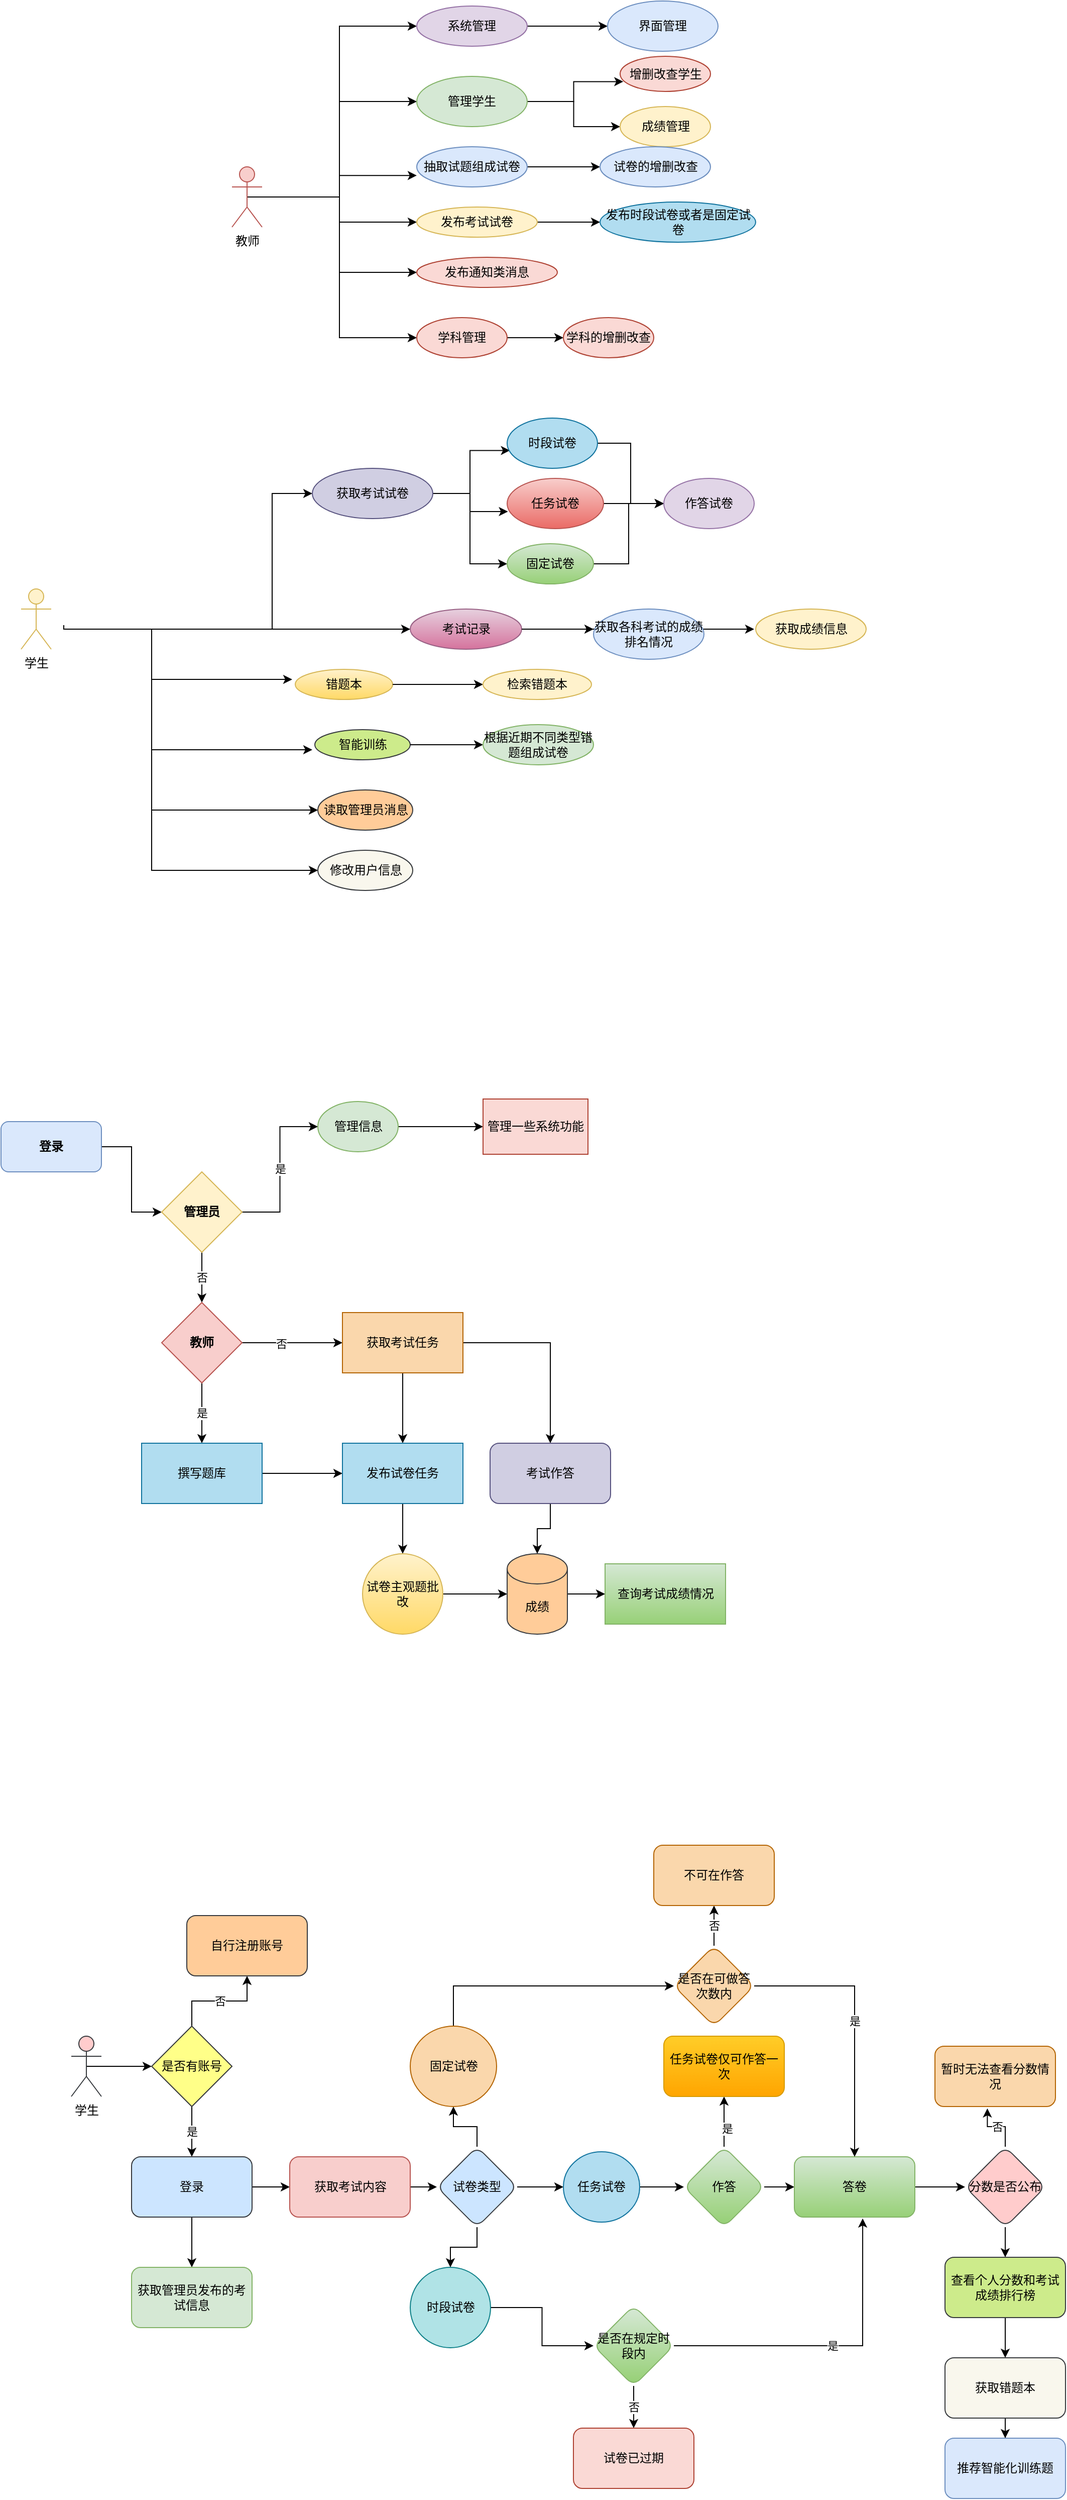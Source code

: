 <mxfile version="21.0.2" type="github">
  <diagram name="第 1 页" id="-xCAmt3GZVza_Lq7m_Li">
    <mxGraphModel dx="1767" dy="676" grid="1" gridSize="10" guides="1" tooltips="1" connect="1" arrows="1" fold="1" page="1" pageScale="1" pageWidth="827" pageHeight="1169" math="0" shadow="0">
      <root>
        <mxCell id="0" />
        <mxCell id="1" parent="0" />
        <mxCell id="wJusNzU9xoTJ1JT3j_27-7" style="edgeStyle=orthogonalEdgeStyle;rounded=0;orthogonalLoop=1;jettySize=auto;html=1;exitX=0.5;exitY=0.5;exitDx=0;exitDy=0;exitPerimeter=0;entryX=0;entryY=0.5;entryDx=0;entryDy=0;" parent="1" source="wJusNzU9xoTJ1JT3j_27-1" target="wJusNzU9xoTJ1JT3j_27-6" edge="1">
          <mxGeometry relative="1" as="geometry" />
        </mxCell>
        <mxCell id="wJusNzU9xoTJ1JT3j_27-9" style="edgeStyle=orthogonalEdgeStyle;rounded=0;orthogonalLoop=1;jettySize=auto;html=1;exitX=0.5;exitY=0.5;exitDx=0;exitDy=0;exitPerimeter=0;entryX=0;entryY=0.715;entryDx=0;entryDy=0;entryPerimeter=0;" parent="1" source="wJusNzU9xoTJ1JT3j_27-1" target="wJusNzU9xoTJ1JT3j_27-8" edge="1">
          <mxGeometry relative="1" as="geometry" />
        </mxCell>
        <mxCell id="wJusNzU9xoTJ1JT3j_27-11" style="edgeStyle=orthogonalEdgeStyle;rounded=0;orthogonalLoop=1;jettySize=auto;html=1;exitX=0.5;exitY=0.5;exitDx=0;exitDy=0;exitPerimeter=0;" parent="1" source="wJusNzU9xoTJ1JT3j_27-1" target="wJusNzU9xoTJ1JT3j_27-10" edge="1">
          <mxGeometry relative="1" as="geometry" />
        </mxCell>
        <mxCell id="wJusNzU9xoTJ1JT3j_27-13" style="edgeStyle=orthogonalEdgeStyle;rounded=0;orthogonalLoop=1;jettySize=auto;html=1;exitX=0.5;exitY=0.5;exitDx=0;exitDy=0;exitPerimeter=0;entryX=0;entryY=0.5;entryDx=0;entryDy=0;" parent="1" source="wJusNzU9xoTJ1JT3j_27-1" target="wJusNzU9xoTJ1JT3j_27-12" edge="1">
          <mxGeometry relative="1" as="geometry" />
        </mxCell>
        <mxCell id="wJusNzU9xoTJ1JT3j_27-24" style="edgeStyle=orthogonalEdgeStyle;rounded=0;orthogonalLoop=1;jettySize=auto;html=1;exitX=0.5;exitY=0.5;exitDx=0;exitDy=0;exitPerimeter=0;entryX=0;entryY=0.5;entryDx=0;entryDy=0;" parent="1" source="wJusNzU9xoTJ1JT3j_27-1" target="wJusNzU9xoTJ1JT3j_27-23" edge="1">
          <mxGeometry relative="1" as="geometry" />
        </mxCell>
        <mxCell id="wJusNzU9xoTJ1JT3j_27-29" style="edgeStyle=orthogonalEdgeStyle;rounded=0;orthogonalLoop=1;jettySize=auto;html=1;exitX=0.5;exitY=0.5;exitDx=0;exitDy=0;exitPerimeter=0;entryX=0;entryY=0.5;entryDx=0;entryDy=0;" parent="1" source="wJusNzU9xoTJ1JT3j_27-1" target="wJusNzU9xoTJ1JT3j_27-28" edge="1">
          <mxGeometry relative="1" as="geometry" />
        </mxCell>
        <mxCell id="wJusNzU9xoTJ1JT3j_27-1" value="教师" style="shape=umlActor;verticalLabelPosition=bottom;verticalAlign=top;html=1;outlineConnect=0;fillColor=#f8cecc;strokeColor=#b85450;" parent="1" vertex="1">
          <mxGeometry x="230" y="210" width="30" height="60" as="geometry" />
        </mxCell>
        <mxCell id="wJusNzU9xoTJ1JT3j_27-33" style="edgeStyle=orthogonalEdgeStyle;rounded=0;orthogonalLoop=1;jettySize=auto;html=1;exitX=0.75;exitY=0.1;exitDx=0;exitDy=0;exitPerimeter=0;" parent="1" target="wJusNzU9xoTJ1JT3j_27-32" edge="1">
          <mxGeometry relative="1" as="geometry">
            <mxPoint x="62.5" y="666" as="sourcePoint" />
            <Array as="points">
              <mxPoint x="63" y="670" />
              <mxPoint x="270" y="670" />
              <mxPoint x="270" y="535" />
            </Array>
          </mxGeometry>
        </mxCell>
        <mxCell id="wJusNzU9xoTJ1JT3j_27-47" style="edgeStyle=orthogonalEdgeStyle;rounded=0;orthogonalLoop=1;jettySize=auto;html=1;exitX=0.75;exitY=0.1;exitDx=0;exitDy=0;exitPerimeter=0;entryX=0;entryY=0.5;entryDx=0;entryDy=0;" parent="1" target="wJusNzU9xoTJ1JT3j_27-46" edge="1">
          <mxGeometry relative="1" as="geometry">
            <Array as="points">
              <mxPoint x="63" y="670" />
              <mxPoint x="150" y="670" />
              <mxPoint x="150" y="850" />
            </Array>
            <mxPoint x="62.5" y="666" as="sourcePoint" />
          </mxGeometry>
        </mxCell>
        <mxCell id="wJusNzU9xoTJ1JT3j_27-17" style="edgeStyle=orthogonalEdgeStyle;rounded=0;orthogonalLoop=1;jettySize=auto;html=1;exitX=1;exitY=0.5;exitDx=0;exitDy=0;" parent="1" source="wJusNzU9xoTJ1JT3j_27-6" target="wJusNzU9xoTJ1JT3j_27-16" edge="1">
          <mxGeometry relative="1" as="geometry" />
        </mxCell>
        <mxCell id="wJusNzU9xoTJ1JT3j_27-19" style="edgeStyle=orthogonalEdgeStyle;rounded=0;orthogonalLoop=1;jettySize=auto;html=1;exitX=1;exitY=0.5;exitDx=0;exitDy=0;entryX=0.035;entryY=0.72;entryDx=0;entryDy=0;entryPerimeter=0;" parent="1" source="wJusNzU9xoTJ1JT3j_27-6" target="wJusNzU9xoTJ1JT3j_27-18" edge="1">
          <mxGeometry relative="1" as="geometry" />
        </mxCell>
        <mxCell id="wJusNzU9xoTJ1JT3j_27-6" value="管理学生" style="ellipse;whiteSpace=wrap;html=1;fillColor=#d5e8d4;strokeColor=#82b366;" parent="1" vertex="1">
          <mxGeometry x="414" y="120" width="110" height="50" as="geometry" />
        </mxCell>
        <mxCell id="wJusNzU9xoTJ1JT3j_27-27" style="edgeStyle=orthogonalEdgeStyle;rounded=0;orthogonalLoop=1;jettySize=auto;html=1;exitX=1;exitY=0.5;exitDx=0;exitDy=0;entryX=0;entryY=0.5;entryDx=0;entryDy=0;" parent="1" source="wJusNzU9xoTJ1JT3j_27-8" target="wJusNzU9xoTJ1JT3j_27-26" edge="1">
          <mxGeometry relative="1" as="geometry" />
        </mxCell>
        <mxCell id="wJusNzU9xoTJ1JT3j_27-8" value="抽取试题组成试卷" style="ellipse;whiteSpace=wrap;html=1;fillColor=#dae8fc;strokeColor=#6c8ebf;" parent="1" vertex="1">
          <mxGeometry x="414" y="190" width="110" height="40" as="geometry" />
        </mxCell>
        <mxCell id="wJusNzU9xoTJ1JT3j_27-22" style="edgeStyle=orthogonalEdgeStyle;rounded=0;orthogonalLoop=1;jettySize=auto;html=1;exitX=1;exitY=0.5;exitDx=0;exitDy=0;" parent="1" source="wJusNzU9xoTJ1JT3j_27-10" target="wJusNzU9xoTJ1JT3j_27-21" edge="1">
          <mxGeometry relative="1" as="geometry" />
        </mxCell>
        <mxCell id="wJusNzU9xoTJ1JT3j_27-10" value="发布考试试卷" style="ellipse;whiteSpace=wrap;html=1;fillColor=#fff2cc;strokeColor=#d6b656;" parent="1" vertex="1">
          <mxGeometry x="414" y="250" width="120" height="30" as="geometry" />
        </mxCell>
        <mxCell id="wJusNzU9xoTJ1JT3j_27-15" style="edgeStyle=orthogonalEdgeStyle;rounded=0;orthogonalLoop=1;jettySize=auto;html=1;exitX=1;exitY=0.5;exitDx=0;exitDy=0;entryX=0;entryY=0.5;entryDx=0;entryDy=0;" parent="1" source="wJusNzU9xoTJ1JT3j_27-12" target="wJusNzU9xoTJ1JT3j_27-14" edge="1">
          <mxGeometry relative="1" as="geometry" />
        </mxCell>
        <mxCell id="wJusNzU9xoTJ1JT3j_27-12" value="系统管理" style="ellipse;whiteSpace=wrap;html=1;fillColor=#e1d5e7;strokeColor=#9673a6;" parent="1" vertex="1">
          <mxGeometry x="414" y="50" width="110" height="40" as="geometry" />
        </mxCell>
        <mxCell id="wJusNzU9xoTJ1JT3j_27-14" value="界面管理" style="ellipse;whiteSpace=wrap;html=1;fillColor=#dae8fc;strokeColor=#6c8ebf;" parent="1" vertex="1">
          <mxGeometry x="604" y="45" width="110" height="50" as="geometry" />
        </mxCell>
        <mxCell id="wJusNzU9xoTJ1JT3j_27-16" value="成绩管理" style="ellipse;whiteSpace=wrap;html=1;fillColor=#fff2cc;strokeColor=#d6b656;" parent="1" vertex="1">
          <mxGeometry x="616.5" y="150" width="90" height="40" as="geometry" />
        </mxCell>
        <mxCell id="wJusNzU9xoTJ1JT3j_27-18" value="增删改查学生" style="ellipse;whiteSpace=wrap;html=1;fillColor=#fad9d5;strokeColor=#ae4132;" parent="1" vertex="1">
          <mxGeometry x="616.5" y="100" width="90" height="35" as="geometry" />
        </mxCell>
        <mxCell id="wJusNzU9xoTJ1JT3j_27-21" value="发布时段试卷或者是固定试卷" style="ellipse;whiteSpace=wrap;html=1;fillColor=#b1ddf0;strokeColor=#10739e;" parent="1" vertex="1">
          <mxGeometry x="596.5" y="245" width="155" height="40" as="geometry" />
        </mxCell>
        <mxCell id="wJusNzU9xoTJ1JT3j_27-23" value="发布通知类消息" style="ellipse;whiteSpace=wrap;html=1;fillColor=#fad9d5;strokeColor=#ae4132;" parent="1" vertex="1">
          <mxGeometry x="414" y="300" width="140" height="30" as="geometry" />
        </mxCell>
        <mxCell id="wJusNzU9xoTJ1JT3j_27-26" value="试卷的增删改查" style="ellipse;whiteSpace=wrap;html=1;fillColor=#dae8fc;strokeColor=#6c8ebf;" parent="1" vertex="1">
          <mxGeometry x="596.5" y="190" width="110" height="40" as="geometry" />
        </mxCell>
        <mxCell id="wJusNzU9xoTJ1JT3j_27-31" style="edgeStyle=orthogonalEdgeStyle;rounded=0;orthogonalLoop=1;jettySize=auto;html=1;exitX=1;exitY=0.5;exitDx=0;exitDy=0;entryX=0;entryY=0.5;entryDx=0;entryDy=0;" parent="1" source="wJusNzU9xoTJ1JT3j_27-28" target="wJusNzU9xoTJ1JT3j_27-30" edge="1">
          <mxGeometry relative="1" as="geometry" />
        </mxCell>
        <mxCell id="wJusNzU9xoTJ1JT3j_27-28" value="学科管理" style="ellipse;whiteSpace=wrap;html=1;fillColor=#fad9d5;strokeColor=#ae4132;" parent="1" vertex="1">
          <mxGeometry x="414" y="360" width="90" height="40" as="geometry" />
        </mxCell>
        <mxCell id="wJusNzU9xoTJ1JT3j_27-30" value="学科的增删改查" style="ellipse;whiteSpace=wrap;html=1;fillColor=#fad9d5;strokeColor=#ae4132;" parent="1" vertex="1">
          <mxGeometry x="560" y="360" width="90" height="40" as="geometry" />
        </mxCell>
        <mxCell id="R-f7AeW5xme-kYgzX9g4-16" style="edgeStyle=orthogonalEdgeStyle;rounded=0;orthogonalLoop=1;jettySize=auto;html=1;exitX=1;exitY=0.5;exitDx=0;exitDy=0;entryX=0.031;entryY=0.644;entryDx=0;entryDy=0;entryPerimeter=0;" edge="1" parent="1" source="wJusNzU9xoTJ1JT3j_27-32" target="wJusNzU9xoTJ1JT3j_27-35">
          <mxGeometry relative="1" as="geometry" />
        </mxCell>
        <mxCell id="R-f7AeW5xme-kYgzX9g4-17" style="edgeStyle=orthogonalEdgeStyle;rounded=0;orthogonalLoop=1;jettySize=auto;html=1;exitX=1;exitY=0.5;exitDx=0;exitDy=0;entryX=0.008;entryY=0.66;entryDx=0;entryDy=0;entryPerimeter=0;" edge="1" parent="1" source="wJusNzU9xoTJ1JT3j_27-32" target="wJusNzU9xoTJ1JT3j_27-38">
          <mxGeometry relative="1" as="geometry" />
        </mxCell>
        <mxCell id="R-f7AeW5xme-kYgzX9g4-18" style="edgeStyle=orthogonalEdgeStyle;rounded=0;orthogonalLoop=1;jettySize=auto;html=1;exitX=1;exitY=0.5;exitDx=0;exitDy=0;entryX=0;entryY=0.5;entryDx=0;entryDy=0;" edge="1" parent="1" source="wJusNzU9xoTJ1JT3j_27-32" target="wJusNzU9xoTJ1JT3j_27-37">
          <mxGeometry relative="1" as="geometry" />
        </mxCell>
        <mxCell id="wJusNzU9xoTJ1JT3j_27-32" value="获取考试试卷" style="ellipse;whiteSpace=wrap;html=1;fillColor=#d0cee2;strokeColor=#56517e;" parent="1" vertex="1">
          <mxGeometry x="310" y="510" width="120" height="50" as="geometry" />
        </mxCell>
        <mxCell id="R-f7AeW5xme-kYgzX9g4-20" style="edgeStyle=orthogonalEdgeStyle;rounded=0;orthogonalLoop=1;jettySize=auto;html=1;exitX=1;exitY=0.5;exitDx=0;exitDy=0;entryX=0;entryY=0.5;entryDx=0;entryDy=0;" edge="1" parent="1" source="wJusNzU9xoTJ1JT3j_27-35" target="R-f7AeW5xme-kYgzX9g4-19">
          <mxGeometry relative="1" as="geometry" />
        </mxCell>
        <mxCell id="wJusNzU9xoTJ1JT3j_27-35" value="时段试卷" style="ellipse;whiteSpace=wrap;html=1;fillColor=#b1ddf0;strokeColor=#10739e;" parent="1" vertex="1">
          <mxGeometry x="504" y="460" width="90" height="50" as="geometry" />
        </mxCell>
        <mxCell id="R-f7AeW5xme-kYgzX9g4-22" style="edgeStyle=orthogonalEdgeStyle;rounded=0;orthogonalLoop=1;jettySize=auto;html=1;exitX=1;exitY=0.5;exitDx=0;exitDy=0;entryX=0;entryY=0.5;entryDx=0;entryDy=0;" edge="1" parent="1" source="wJusNzU9xoTJ1JT3j_27-37" target="R-f7AeW5xme-kYgzX9g4-19">
          <mxGeometry relative="1" as="geometry" />
        </mxCell>
        <mxCell id="wJusNzU9xoTJ1JT3j_27-37" value="固定试卷" style="ellipse;whiteSpace=wrap;html=1;fillColor=#d5e8d4;gradientColor=#97d077;strokeColor=#82b366;" parent="1" vertex="1">
          <mxGeometry x="504" y="585" width="86" height="40" as="geometry" />
        </mxCell>
        <mxCell id="R-f7AeW5xme-kYgzX9g4-21" style="edgeStyle=orthogonalEdgeStyle;rounded=0;orthogonalLoop=1;jettySize=auto;html=1;exitX=1;exitY=0.5;exitDx=0;exitDy=0;entryX=0;entryY=0.5;entryDx=0;entryDy=0;" edge="1" parent="1" source="wJusNzU9xoTJ1JT3j_27-38" target="R-f7AeW5xme-kYgzX9g4-19">
          <mxGeometry relative="1" as="geometry" />
        </mxCell>
        <mxCell id="wJusNzU9xoTJ1JT3j_27-38" value="任务试卷" style="ellipse;whiteSpace=wrap;html=1;fillColor=#f8cecc;gradientColor=#ea6b66;strokeColor=#b85450;" parent="1" vertex="1">
          <mxGeometry x="504" y="520" width="96" height="50" as="geometry" />
        </mxCell>
        <mxCell id="R-f7AeW5xme-kYgzX9g4-23" style="edgeStyle=orthogonalEdgeStyle;rounded=0;orthogonalLoop=1;jettySize=auto;html=1;exitX=1;exitY=0.5;exitDx=0;exitDy=0;" edge="1" parent="1" source="wJusNzU9xoTJ1JT3j_27-40">
          <mxGeometry relative="1" as="geometry">
            <mxPoint x="750" y="670" as="targetPoint" />
          </mxGeometry>
        </mxCell>
        <mxCell id="wJusNzU9xoTJ1JT3j_27-40" value="考试记录" style="ellipse;whiteSpace=wrap;html=1;fillColor=#e6d0de;gradientColor=#d5739d;strokeColor=#996185;" parent="1" vertex="1">
          <mxGeometry x="407.5" y="650" width="111" height="40" as="geometry" />
        </mxCell>
        <mxCell id="wJusNzU9xoTJ1JT3j_27-42" value="错题本" style="ellipse;whiteSpace=wrap;html=1;fillColor=#fff2cc;gradientColor=#ffd966;strokeColor=#d6b656;" parent="1" vertex="1">
          <mxGeometry x="293" y="710" width="97" height="30" as="geometry" />
        </mxCell>
        <mxCell id="wJusNzU9xoTJ1JT3j_27-44" value="智能训练" style="ellipse;whiteSpace=wrap;html=1;fillColor=#cdeb8b;strokeColor=#36393d;" parent="1" vertex="1">
          <mxGeometry x="312.5" y="770" width="95" height="30" as="geometry" />
        </mxCell>
        <mxCell id="wJusNzU9xoTJ1JT3j_27-46" value="读取管理员消息" style="ellipse;whiteSpace=wrap;html=1;fillColor=#ffcc99;strokeColor=#36393d;" parent="1" vertex="1">
          <mxGeometry x="315.5" y="830" width="94.5" height="40" as="geometry" />
        </mxCell>
        <mxCell id="wJusNzU9xoTJ1JT3j_27-48" value="修改用户信息" style="ellipse;whiteSpace=wrap;html=1;fillColor=#f9f7ed;strokeColor=#36393d;" parent="1" vertex="1">
          <mxGeometry x="315.5" y="890" width="94.5" height="40" as="geometry" />
        </mxCell>
        <mxCell id="R-f7AeW5xme-kYgzX9g4-1" value="学生" style="shape=umlActor;verticalLabelPosition=bottom;verticalAlign=top;html=1;outlineConnect=0;fillColor=#fff2cc;strokeColor=#d6b656;" vertex="1" parent="1">
          <mxGeometry x="20" y="630" width="30" height="60" as="geometry" />
        </mxCell>
        <mxCell id="R-f7AeW5xme-kYgzX9g4-5" value="" style="endArrow=classic;html=1;rounded=0;entryX=0;entryY=0.5;entryDx=0;entryDy=0;" edge="1" parent="1" target="wJusNzU9xoTJ1JT3j_27-40">
          <mxGeometry width="50" height="50" relative="1" as="geometry">
            <mxPoint x="370" y="670" as="sourcePoint" />
            <mxPoint x="410" y="680" as="targetPoint" />
            <Array as="points">
              <mxPoint x="270" y="670" />
            </Array>
          </mxGeometry>
        </mxCell>
        <mxCell id="R-f7AeW5xme-kYgzX9g4-6" value="" style="endArrow=classic;html=1;rounded=0;entryX=0;entryY=0.5;entryDx=0;entryDy=0;" edge="1" parent="1" target="wJusNzU9xoTJ1JT3j_27-48">
          <mxGeometry width="50" height="50" relative="1" as="geometry">
            <mxPoint x="150" y="850" as="sourcePoint" />
            <mxPoint x="280" y="910" as="targetPoint" />
            <Array as="points">
              <mxPoint x="150" y="910" />
            </Array>
          </mxGeometry>
        </mxCell>
        <mxCell id="R-f7AeW5xme-kYgzX9g4-7" value="" style="endArrow=classic;html=1;rounded=0;" edge="1" parent="1">
          <mxGeometry width="50" height="50" relative="1" as="geometry">
            <mxPoint x="150" y="720" as="sourcePoint" />
            <mxPoint x="290" y="720" as="targetPoint" />
          </mxGeometry>
        </mxCell>
        <mxCell id="R-f7AeW5xme-kYgzX9g4-9" value="" style="endArrow=classic;html=1;rounded=0;" edge="1" parent="1">
          <mxGeometry width="50" height="50" relative="1" as="geometry">
            <mxPoint x="150" y="790" as="sourcePoint" />
            <mxPoint x="310" y="790" as="targetPoint" />
          </mxGeometry>
        </mxCell>
        <mxCell id="R-f7AeW5xme-kYgzX9g4-10" value="" style="endArrow=classic;html=1;rounded=0;exitX=1;exitY=0.5;exitDx=0;exitDy=0;" edge="1" parent="1" source="wJusNzU9xoTJ1JT3j_27-40">
          <mxGeometry width="50" height="50" relative="1" as="geometry">
            <mxPoint x="580" y="700" as="sourcePoint" />
            <mxPoint x="590" y="670" as="targetPoint" />
          </mxGeometry>
        </mxCell>
        <mxCell id="R-f7AeW5xme-kYgzX9g4-11" value="获取各科考试的成绩排名情况" style="ellipse;whiteSpace=wrap;html=1;fillColor=#dae8fc;strokeColor=#6c8ebf;" vertex="1" parent="1">
          <mxGeometry x="590" y="650" width="110" height="50" as="geometry" />
        </mxCell>
        <mxCell id="R-f7AeW5xme-kYgzX9g4-12" value="" style="endArrow=classic;html=1;rounded=0;exitX=1;exitY=0.5;exitDx=0;exitDy=0;" edge="1" parent="1" source="wJusNzU9xoTJ1JT3j_27-42">
          <mxGeometry width="50" height="50" relative="1" as="geometry">
            <mxPoint x="650" y="810" as="sourcePoint" />
            <mxPoint x="480" y="725" as="targetPoint" />
          </mxGeometry>
        </mxCell>
        <mxCell id="R-f7AeW5xme-kYgzX9g4-13" value="检索错题本" style="ellipse;whiteSpace=wrap;html=1;fillColor=#fff2cc;strokeColor=#d6b656;" vertex="1" parent="1">
          <mxGeometry x="480" y="710" width="108" height="30" as="geometry" />
        </mxCell>
        <mxCell id="R-f7AeW5xme-kYgzX9g4-14" value="" style="endArrow=classic;html=1;rounded=0;exitX=1;exitY=0.5;exitDx=0;exitDy=0;" edge="1" parent="1" source="wJusNzU9xoTJ1JT3j_27-44">
          <mxGeometry width="50" height="50" relative="1" as="geometry">
            <mxPoint x="440" y="830" as="sourcePoint" />
            <mxPoint x="480" y="785" as="targetPoint" />
          </mxGeometry>
        </mxCell>
        <mxCell id="R-f7AeW5xme-kYgzX9g4-15" value="根据近期不同类型错题组成试卷" style="ellipse;whiteSpace=wrap;html=1;fillColor=#d5e8d4;strokeColor=#82b366;" vertex="1" parent="1">
          <mxGeometry x="480" y="765" width="110" height="40" as="geometry" />
        </mxCell>
        <mxCell id="R-f7AeW5xme-kYgzX9g4-19" value="作答试卷" style="ellipse;whiteSpace=wrap;html=1;fillColor=#e1d5e7;strokeColor=#9673a6;" vertex="1" parent="1">
          <mxGeometry x="660" y="520" width="90" height="50" as="geometry" />
        </mxCell>
        <mxCell id="R-f7AeW5xme-kYgzX9g4-24" value="获取成绩信息" style="ellipse;whiteSpace=wrap;html=1;fillColor=#fff2cc;strokeColor=#d6b656;" vertex="1" parent="1">
          <mxGeometry x="751.5" y="650" width="110" height="40" as="geometry" />
        </mxCell>
        <mxCell id="R-f7AeW5xme-kYgzX9g4-28" style="edgeStyle=orthogonalEdgeStyle;rounded=0;orthogonalLoop=1;jettySize=auto;html=1;exitX=1;exitY=0.5;exitDx=0;exitDy=0;" edge="1" parent="1" source="R-f7AeW5xme-kYgzX9g4-25" target="R-f7AeW5xme-kYgzX9g4-27">
          <mxGeometry relative="1" as="geometry" />
        </mxCell>
        <mxCell id="R-f7AeW5xme-kYgzX9g4-25" value="&lt;b&gt;登录&lt;/b&gt;" style="rounded=1;whiteSpace=wrap;html=1;fillColor=#dae8fc;strokeColor=#6c8ebf;" vertex="1" parent="1">
          <mxGeometry y="1160" width="100" height="50" as="geometry" />
        </mxCell>
        <mxCell id="R-f7AeW5xme-kYgzX9g4-37" value="" style="edgeStyle=orthogonalEdgeStyle;rounded=0;orthogonalLoop=1;jettySize=auto;html=1;" edge="1" parent="1" source="R-f7AeW5xme-kYgzX9g4-26" target="R-f7AeW5xme-kYgzX9g4-36">
          <mxGeometry relative="1" as="geometry" />
        </mxCell>
        <mxCell id="R-f7AeW5xme-kYgzX9g4-26" value="管理信息" style="ellipse;whiteSpace=wrap;html=1;fillColor=#d5e8d4;strokeColor=#82b366;" vertex="1" parent="1">
          <mxGeometry x="315.5" y="1140" width="80" height="50" as="geometry" />
        </mxCell>
        <mxCell id="R-f7AeW5xme-kYgzX9g4-32" value="否" style="edgeStyle=orthogonalEdgeStyle;rounded=0;orthogonalLoop=1;jettySize=auto;html=1;" edge="1" parent="1" source="R-f7AeW5xme-kYgzX9g4-27" target="R-f7AeW5xme-kYgzX9g4-31">
          <mxGeometry relative="1" as="geometry" />
        </mxCell>
        <mxCell id="R-f7AeW5xme-kYgzX9g4-35" value="是" style="edgeStyle=orthogonalEdgeStyle;rounded=0;orthogonalLoop=1;jettySize=auto;html=1;exitX=1;exitY=0.5;exitDx=0;exitDy=0;entryX=0;entryY=0.5;entryDx=0;entryDy=0;" edge="1" parent="1" source="R-f7AeW5xme-kYgzX9g4-27" target="R-f7AeW5xme-kYgzX9g4-26">
          <mxGeometry relative="1" as="geometry" />
        </mxCell>
        <mxCell id="R-f7AeW5xme-kYgzX9g4-27" value="&lt;b&gt;管理员&lt;/b&gt;" style="rhombus;whiteSpace=wrap;html=1;fillColor=#fff2cc;strokeColor=#d6b656;" vertex="1" parent="1">
          <mxGeometry x="160" y="1210" width="80" height="80" as="geometry" />
        </mxCell>
        <mxCell id="R-f7AeW5xme-kYgzX9g4-34" value="" style="edgeStyle=orthogonalEdgeStyle;rounded=0;orthogonalLoop=1;jettySize=auto;html=1;entryX=0;entryY=0.5;entryDx=0;entryDy=0;" edge="1" parent="1" source="R-f7AeW5xme-kYgzX9g4-31" target="R-f7AeW5xme-kYgzX9g4-41">
          <mxGeometry relative="1" as="geometry">
            <mxPoint x="320" y="1410" as="targetPoint" />
          </mxGeometry>
        </mxCell>
        <mxCell id="R-f7AeW5xme-kYgzX9g4-38" value="否" style="edgeLabel;html=1;align=center;verticalAlign=middle;resizable=0;points=[];" vertex="1" connectable="0" parent="R-f7AeW5xme-kYgzX9g4-34">
          <mxGeometry x="-0.235" y="-1" relative="1" as="geometry">
            <mxPoint as="offset" />
          </mxGeometry>
        </mxCell>
        <mxCell id="R-f7AeW5xme-kYgzX9g4-40" value="是" style="edgeStyle=orthogonalEdgeStyle;rounded=0;orthogonalLoop=1;jettySize=auto;html=1;" edge="1" parent="1" source="R-f7AeW5xme-kYgzX9g4-31" target="R-f7AeW5xme-kYgzX9g4-39">
          <mxGeometry relative="1" as="geometry" />
        </mxCell>
        <mxCell id="R-f7AeW5xme-kYgzX9g4-31" value="&lt;b&gt;教师&lt;/b&gt;" style="rhombus;whiteSpace=wrap;html=1;fillColor=#f8cecc;strokeColor=#b85450;" vertex="1" parent="1">
          <mxGeometry x="160" y="1340" width="80" height="80" as="geometry" />
        </mxCell>
        <mxCell id="R-f7AeW5xme-kYgzX9g4-36" value="管理一些系统功能" style="whiteSpace=wrap;html=1;fillColor=#fad9d5;strokeColor=#ae4132;" vertex="1" parent="1">
          <mxGeometry x="480" y="1137.5" width="104.5" height="55" as="geometry" />
        </mxCell>
        <mxCell id="R-f7AeW5xme-kYgzX9g4-45" value="" style="edgeStyle=orthogonalEdgeStyle;rounded=0;orthogonalLoop=1;jettySize=auto;html=1;" edge="1" parent="1" source="R-f7AeW5xme-kYgzX9g4-39" target="R-f7AeW5xme-kYgzX9g4-44">
          <mxGeometry relative="1" as="geometry" />
        </mxCell>
        <mxCell id="R-f7AeW5xme-kYgzX9g4-39" value="撰写题库" style="whiteSpace=wrap;html=1;fillColor=#b1ddf0;strokeColor=#10739e;" vertex="1" parent="1">
          <mxGeometry x="140" y="1480" width="120" height="60" as="geometry" />
        </mxCell>
        <mxCell id="R-f7AeW5xme-kYgzX9g4-46" style="edgeStyle=orthogonalEdgeStyle;rounded=0;orthogonalLoop=1;jettySize=auto;html=1;exitX=0.5;exitY=1;exitDx=0;exitDy=0;entryX=0.5;entryY=0;entryDx=0;entryDy=0;" edge="1" parent="1" source="R-f7AeW5xme-kYgzX9g4-41" target="R-f7AeW5xme-kYgzX9g4-44">
          <mxGeometry relative="1" as="geometry">
            <mxPoint x="350" y="1690" as="targetPoint" />
          </mxGeometry>
        </mxCell>
        <mxCell id="R-f7AeW5xme-kYgzX9g4-49" style="edgeStyle=orthogonalEdgeStyle;rounded=0;orthogonalLoop=1;jettySize=auto;html=1;exitX=1;exitY=0.5;exitDx=0;exitDy=0;entryX=0.5;entryY=0;entryDx=0;entryDy=0;" edge="1" parent="1" source="R-f7AeW5xme-kYgzX9g4-41" target="R-f7AeW5xme-kYgzX9g4-48">
          <mxGeometry relative="1" as="geometry" />
        </mxCell>
        <mxCell id="R-f7AeW5xme-kYgzX9g4-41" value="获取考试任务" style="rounded=0;whiteSpace=wrap;html=1;fillColor=#fad7ac;strokeColor=#b46504;" vertex="1" parent="1">
          <mxGeometry x="340" y="1350" width="120" height="60" as="geometry" />
        </mxCell>
        <mxCell id="R-f7AeW5xme-kYgzX9g4-42" value="查询考试成绩情况" style="whiteSpace=wrap;html=1;fillColor=#d5e8d4;strokeColor=#82b366;rounded=0;gradientColor=#97d077;" vertex="1" parent="1">
          <mxGeometry x="601.5" y="1600" width="120" height="60" as="geometry" />
        </mxCell>
        <mxCell id="R-f7AeW5xme-kYgzX9g4-52" value="" style="edgeStyle=orthogonalEdgeStyle;rounded=0;orthogonalLoop=1;jettySize=auto;html=1;" edge="1" parent="1" source="R-f7AeW5xme-kYgzX9g4-44" target="R-f7AeW5xme-kYgzX9g4-51">
          <mxGeometry relative="1" as="geometry" />
        </mxCell>
        <mxCell id="R-f7AeW5xme-kYgzX9g4-44" value="发布试卷任务" style="whiteSpace=wrap;html=1;fillColor=#b1ddf0;strokeColor=#10739e;" vertex="1" parent="1">
          <mxGeometry x="340" y="1480" width="120" height="60" as="geometry" />
        </mxCell>
        <mxCell id="R-f7AeW5xme-kYgzX9g4-57" style="edgeStyle=orthogonalEdgeStyle;rounded=0;orthogonalLoop=1;jettySize=auto;html=1;exitX=0.5;exitY=1;exitDx=0;exitDy=0;" edge="1" parent="1" source="R-f7AeW5xme-kYgzX9g4-48" target="R-f7AeW5xme-kYgzX9g4-53">
          <mxGeometry relative="1" as="geometry" />
        </mxCell>
        <mxCell id="R-f7AeW5xme-kYgzX9g4-48" value="考试作答" style="rounded=1;whiteSpace=wrap;html=1;fillColor=#d0cee2;strokeColor=#56517e;" vertex="1" parent="1">
          <mxGeometry x="487" y="1480" width="120" height="60" as="geometry" />
        </mxCell>
        <mxCell id="R-f7AeW5xme-kYgzX9g4-54" style="edgeStyle=orthogonalEdgeStyle;rounded=0;orthogonalLoop=1;jettySize=auto;html=1;exitX=1;exitY=0.5;exitDx=0;exitDy=0;" edge="1" parent="1" source="R-f7AeW5xme-kYgzX9g4-51" target="R-f7AeW5xme-kYgzX9g4-53">
          <mxGeometry relative="1" as="geometry" />
        </mxCell>
        <mxCell id="R-f7AeW5xme-kYgzX9g4-51" value="试卷主观题批改" style="ellipse;whiteSpace=wrap;html=1;fillColor=#fff2cc;strokeColor=#d6b656;gradientColor=#ffd966;" vertex="1" parent="1">
          <mxGeometry x="360" y="1590" width="80" height="80" as="geometry" />
        </mxCell>
        <mxCell id="R-f7AeW5xme-kYgzX9g4-55" style="edgeStyle=orthogonalEdgeStyle;rounded=0;orthogonalLoop=1;jettySize=auto;html=1;exitX=1;exitY=0.5;exitDx=0;exitDy=0;exitPerimeter=0;" edge="1" parent="1" source="R-f7AeW5xme-kYgzX9g4-53" target="R-f7AeW5xme-kYgzX9g4-42">
          <mxGeometry relative="1" as="geometry" />
        </mxCell>
        <mxCell id="R-f7AeW5xme-kYgzX9g4-53" value="成绩" style="shape=cylinder3;whiteSpace=wrap;html=1;boundedLbl=1;backgroundOutline=1;size=15;fillColor=#ffcc99;strokeColor=#36393d;" vertex="1" parent="1">
          <mxGeometry x="504" y="1590" width="60" height="80" as="geometry" />
        </mxCell>
        <mxCell id="R-f7AeW5xme-kYgzX9g4-60" style="edgeStyle=orthogonalEdgeStyle;rounded=0;orthogonalLoop=1;jettySize=auto;html=1;exitX=0.5;exitY=0.5;exitDx=0;exitDy=0;exitPerimeter=0;entryX=0;entryY=0.5;entryDx=0;entryDy=0;" edge="1" parent="1" source="R-f7AeW5xme-kYgzX9g4-58" target="R-f7AeW5xme-kYgzX9g4-59">
          <mxGeometry relative="1" as="geometry" />
        </mxCell>
        <mxCell id="R-f7AeW5xme-kYgzX9g4-58" value="学生" style="shape=umlActor;verticalLabelPosition=bottom;verticalAlign=top;html=1;outlineConnect=0;fillColor=#ffcccc;strokeColor=#36393d;" vertex="1" parent="1">
          <mxGeometry x="70" y="2070" width="30" height="60" as="geometry" />
        </mxCell>
        <mxCell id="R-f7AeW5xme-kYgzX9g4-63" value="否" style="edgeStyle=orthogonalEdgeStyle;rounded=0;orthogonalLoop=1;jettySize=auto;html=1;exitX=0.5;exitY=0;exitDx=0;exitDy=0;entryX=0.5;entryY=1;entryDx=0;entryDy=0;" edge="1" parent="1" source="R-f7AeW5xme-kYgzX9g4-59" target="R-f7AeW5xme-kYgzX9g4-61">
          <mxGeometry relative="1" as="geometry" />
        </mxCell>
        <mxCell id="R-f7AeW5xme-kYgzX9g4-65" value="是" style="edgeStyle=orthogonalEdgeStyle;rounded=0;orthogonalLoop=1;jettySize=auto;html=1;" edge="1" parent="1" source="R-f7AeW5xme-kYgzX9g4-59" target="R-f7AeW5xme-kYgzX9g4-64">
          <mxGeometry relative="1" as="geometry" />
        </mxCell>
        <mxCell id="R-f7AeW5xme-kYgzX9g4-59" value="是否有账号" style="rhombus;whiteSpace=wrap;html=1;fillColor=#ffff88;strokeColor=#36393d;" vertex="1" parent="1">
          <mxGeometry x="150" y="2060" width="80" height="80" as="geometry" />
        </mxCell>
        <mxCell id="R-f7AeW5xme-kYgzX9g4-61" value="自行注册账号" style="rounded=1;whiteSpace=wrap;html=1;fillColor=#ffcc99;strokeColor=#36393d;" vertex="1" parent="1">
          <mxGeometry x="185" y="1950" width="120" height="60" as="geometry" />
        </mxCell>
        <mxCell id="R-f7AeW5xme-kYgzX9g4-67" value="" style="edgeStyle=orthogonalEdgeStyle;rounded=0;orthogonalLoop=1;jettySize=auto;html=1;" edge="1" parent="1" source="R-f7AeW5xme-kYgzX9g4-64" target="R-f7AeW5xme-kYgzX9g4-66">
          <mxGeometry relative="1" as="geometry" />
        </mxCell>
        <mxCell id="R-f7AeW5xme-kYgzX9g4-69" value="" style="edgeStyle=orthogonalEdgeStyle;rounded=0;orthogonalLoop=1;jettySize=auto;html=1;" edge="1" parent="1" source="R-f7AeW5xme-kYgzX9g4-64" target="R-f7AeW5xme-kYgzX9g4-68">
          <mxGeometry relative="1" as="geometry" />
        </mxCell>
        <mxCell id="R-f7AeW5xme-kYgzX9g4-64" value="登录" style="rounded=1;whiteSpace=wrap;html=1;fillColor=#cce5ff;strokeColor=#36393d;" vertex="1" parent="1">
          <mxGeometry x="130" y="2190" width="120" height="60" as="geometry" />
        </mxCell>
        <mxCell id="R-f7AeW5xme-kYgzX9g4-71" value="" style="edgeStyle=orthogonalEdgeStyle;rounded=0;orthogonalLoop=1;jettySize=auto;html=1;" edge="1" parent="1" source="R-f7AeW5xme-kYgzX9g4-66" target="R-f7AeW5xme-kYgzX9g4-70">
          <mxGeometry relative="1" as="geometry" />
        </mxCell>
        <mxCell id="R-f7AeW5xme-kYgzX9g4-66" value="获取考试内容" style="rounded=1;whiteSpace=wrap;html=1;fillColor=#f8cecc;strokeColor=#b85450;" vertex="1" parent="1">
          <mxGeometry x="287.5" y="2190" width="120" height="60" as="geometry" />
        </mxCell>
        <mxCell id="R-f7AeW5xme-kYgzX9g4-68" value="获取管理员发布的考试信息" style="rounded=1;whiteSpace=wrap;html=1;fillColor=#d5e8d4;strokeColor=#82b366;" vertex="1" parent="1">
          <mxGeometry x="130" y="2300" width="120" height="60" as="geometry" />
        </mxCell>
        <mxCell id="R-f7AeW5xme-kYgzX9g4-73" value="" style="edgeStyle=orthogonalEdgeStyle;rounded=0;orthogonalLoop=1;jettySize=auto;html=1;" edge="1" parent="1" source="R-f7AeW5xme-kYgzX9g4-70" target="R-f7AeW5xme-kYgzX9g4-72">
          <mxGeometry relative="1" as="geometry" />
        </mxCell>
        <mxCell id="R-f7AeW5xme-kYgzX9g4-75" value="" style="edgeStyle=orthogonalEdgeStyle;rounded=0;orthogonalLoop=1;jettySize=auto;html=1;" edge="1" parent="1" source="R-f7AeW5xme-kYgzX9g4-70" target="R-f7AeW5xme-kYgzX9g4-74">
          <mxGeometry relative="1" as="geometry" />
        </mxCell>
        <mxCell id="R-f7AeW5xme-kYgzX9g4-77" value="" style="edgeStyle=orthogonalEdgeStyle;rounded=0;orthogonalLoop=1;jettySize=auto;html=1;" edge="1" parent="1" source="R-f7AeW5xme-kYgzX9g4-70" target="R-f7AeW5xme-kYgzX9g4-76">
          <mxGeometry relative="1" as="geometry" />
        </mxCell>
        <mxCell id="R-f7AeW5xme-kYgzX9g4-70" value="试卷类型" style="rhombus;whiteSpace=wrap;html=1;fillColor=#cce5ff;strokeColor=#36393d;rounded=1;" vertex="1" parent="1">
          <mxGeometry x="434" y="2180" width="80" height="80" as="geometry" />
        </mxCell>
        <mxCell id="R-f7AeW5xme-kYgzX9g4-86" value="" style="edgeStyle=orthogonalEdgeStyle;rounded=0;orthogonalLoop=1;jettySize=auto;html=1;" edge="1" parent="1" source="R-f7AeW5xme-kYgzX9g4-72" target="R-f7AeW5xme-kYgzX9g4-85">
          <mxGeometry relative="1" as="geometry">
            <Array as="points">
              <mxPoint x="451" y="2020" />
            </Array>
          </mxGeometry>
        </mxCell>
        <mxCell id="R-f7AeW5xme-kYgzX9g4-72" value="固定试卷" style="ellipse;whiteSpace=wrap;html=1;fillColor=#fad7ac;strokeColor=#b46504;rounded=1;" vertex="1" parent="1">
          <mxGeometry x="407.5" y="2060" width="86" height="80" as="geometry" />
        </mxCell>
        <mxCell id="R-f7AeW5xme-kYgzX9g4-79" value="" style="edgeStyle=orthogonalEdgeStyle;rounded=0;orthogonalLoop=1;jettySize=auto;html=1;" edge="1" parent="1" source="R-f7AeW5xme-kYgzX9g4-74" target="R-f7AeW5xme-kYgzX9g4-78">
          <mxGeometry relative="1" as="geometry" />
        </mxCell>
        <mxCell id="R-f7AeW5xme-kYgzX9g4-74" value="任务试卷" style="ellipse;whiteSpace=wrap;html=1;fillColor=#b1ddf0;strokeColor=#10739e;rounded=1;" vertex="1" parent="1">
          <mxGeometry x="560" y="2185" width="76" height="70" as="geometry" />
        </mxCell>
        <mxCell id="R-f7AeW5xme-kYgzX9g4-92" value="" style="edgeStyle=orthogonalEdgeStyle;rounded=0;orthogonalLoop=1;jettySize=auto;html=1;" edge="1" parent="1" source="R-f7AeW5xme-kYgzX9g4-76" target="R-f7AeW5xme-kYgzX9g4-91">
          <mxGeometry relative="1" as="geometry" />
        </mxCell>
        <mxCell id="R-f7AeW5xme-kYgzX9g4-76" value="时段试卷" style="ellipse;whiteSpace=wrap;html=1;fillColor=#b0e3e6;strokeColor=#0e8088;rounded=1;" vertex="1" parent="1">
          <mxGeometry x="407.5" y="2300" width="80" height="80" as="geometry" />
        </mxCell>
        <mxCell id="R-f7AeW5xme-kYgzX9g4-81" value="" style="edgeStyle=orthogonalEdgeStyle;rounded=0;orthogonalLoop=1;jettySize=auto;html=1;" edge="1" parent="1" source="R-f7AeW5xme-kYgzX9g4-78" target="R-f7AeW5xme-kYgzX9g4-80">
          <mxGeometry relative="1" as="geometry" />
        </mxCell>
        <mxCell id="R-f7AeW5xme-kYgzX9g4-82" value="是" style="edgeLabel;html=1;align=center;verticalAlign=middle;resizable=0;points=[];" vertex="1" connectable="0" parent="R-f7AeW5xme-kYgzX9g4-81">
          <mxGeometry x="-0.258" y="-3" relative="1" as="geometry">
            <mxPoint as="offset" />
          </mxGeometry>
        </mxCell>
        <mxCell id="R-f7AeW5xme-kYgzX9g4-84" value="" style="edgeStyle=orthogonalEdgeStyle;rounded=0;orthogonalLoop=1;jettySize=auto;html=1;" edge="1" parent="1" source="R-f7AeW5xme-kYgzX9g4-78" target="R-f7AeW5xme-kYgzX9g4-83">
          <mxGeometry relative="1" as="geometry" />
        </mxCell>
        <mxCell id="R-f7AeW5xme-kYgzX9g4-78" value="作答" style="rhombus;whiteSpace=wrap;html=1;fillColor=#d5e8d4;strokeColor=#82b366;rounded=1;gradientColor=#97d077;" vertex="1" parent="1">
          <mxGeometry x="680" y="2180" width="80" height="80" as="geometry" />
        </mxCell>
        <mxCell id="R-f7AeW5xme-kYgzX9g4-80" value="任务试卷仅可作答一次" style="whiteSpace=wrap;html=1;fillColor=#ffcd28;strokeColor=#d79b00;rounded=1;gradientColor=#ffa500;" vertex="1" parent="1">
          <mxGeometry x="660" y="2070" width="120" height="60" as="geometry" />
        </mxCell>
        <mxCell id="R-f7AeW5xme-kYgzX9g4-102" value="" style="edgeStyle=orthogonalEdgeStyle;rounded=0;orthogonalLoop=1;jettySize=auto;html=1;" edge="1" parent="1" source="R-f7AeW5xme-kYgzX9g4-83" target="R-f7AeW5xme-kYgzX9g4-101">
          <mxGeometry relative="1" as="geometry" />
        </mxCell>
        <mxCell id="R-f7AeW5xme-kYgzX9g4-83" value="答卷" style="whiteSpace=wrap;html=1;fillColor=#d5e8d4;strokeColor=#82b366;rounded=1;gradientColor=#97d077;" vertex="1" parent="1">
          <mxGeometry x="790" y="2190" width="120" height="60" as="geometry" />
        </mxCell>
        <mxCell id="R-f7AeW5xme-kYgzX9g4-89" value="否" style="edgeStyle=orthogonalEdgeStyle;rounded=0;orthogonalLoop=1;jettySize=auto;html=1;entryX=0.5;entryY=1;entryDx=0;entryDy=0;" edge="1" parent="1" source="R-f7AeW5xme-kYgzX9g4-85" target="R-f7AeW5xme-kYgzX9g4-87">
          <mxGeometry relative="1" as="geometry" />
        </mxCell>
        <mxCell id="R-f7AeW5xme-kYgzX9g4-90" value="是" style="edgeStyle=orthogonalEdgeStyle;rounded=0;orthogonalLoop=1;jettySize=auto;html=1;entryX=0.5;entryY=0;entryDx=0;entryDy=0;" edge="1" parent="1" source="R-f7AeW5xme-kYgzX9g4-85" target="R-f7AeW5xme-kYgzX9g4-83">
          <mxGeometry relative="1" as="geometry" />
        </mxCell>
        <mxCell id="R-f7AeW5xme-kYgzX9g4-85" value="是否在可做答次数内" style="rhombus;whiteSpace=wrap;html=1;fillColor=#fad7ac;strokeColor=#b46504;rounded=1;" vertex="1" parent="1">
          <mxGeometry x="670" y="1980" width="80" height="80" as="geometry" />
        </mxCell>
        <mxCell id="R-f7AeW5xme-kYgzX9g4-87" value="不可在作答" style="whiteSpace=wrap;html=1;fillColor=#fad7ac;strokeColor=#b46504;rounded=1;" vertex="1" parent="1">
          <mxGeometry x="650" y="1880" width="120" height="60" as="geometry" />
        </mxCell>
        <mxCell id="R-f7AeW5xme-kYgzX9g4-96" value="否" style="edgeStyle=orthogonalEdgeStyle;rounded=0;orthogonalLoop=1;jettySize=auto;html=1;exitX=0.5;exitY=1;exitDx=0;exitDy=0;" edge="1" parent="1" source="R-f7AeW5xme-kYgzX9g4-91" target="R-f7AeW5xme-kYgzX9g4-93">
          <mxGeometry relative="1" as="geometry" />
        </mxCell>
        <mxCell id="R-f7AeW5xme-kYgzX9g4-97" value="是" style="edgeStyle=orthogonalEdgeStyle;rounded=0;orthogonalLoop=1;jettySize=auto;html=1;entryX=0.567;entryY=1.023;entryDx=0;entryDy=0;entryPerimeter=0;" edge="1" parent="1" source="R-f7AeW5xme-kYgzX9g4-91" target="R-f7AeW5xme-kYgzX9g4-83">
          <mxGeometry relative="1" as="geometry" />
        </mxCell>
        <mxCell id="R-f7AeW5xme-kYgzX9g4-91" value="是否在规定时段内" style="rhombus;whiteSpace=wrap;html=1;fillColor=#d5e8d4;strokeColor=#82b366;rounded=1;gradientColor=#97d077;" vertex="1" parent="1">
          <mxGeometry x="590" y="2338" width="80" height="80" as="geometry" />
        </mxCell>
        <mxCell id="R-f7AeW5xme-kYgzX9g4-93" value="试卷已过期" style="whiteSpace=wrap;html=1;fillColor=#fad9d5;strokeColor=#ae4132;rounded=1;" vertex="1" parent="1">
          <mxGeometry x="570" y="2460" width="120" height="60" as="geometry" />
        </mxCell>
        <mxCell id="R-f7AeW5xme-kYgzX9g4-99" value="暂时无法查看分数情况" style="rounded=1;whiteSpace=wrap;html=1;fillColor=#fad7ac;strokeColor=#b46504;" vertex="1" parent="1">
          <mxGeometry x="930" y="2080" width="120" height="60" as="geometry" />
        </mxCell>
        <mxCell id="R-f7AeW5xme-kYgzX9g4-103" value="否" style="edgeStyle=orthogonalEdgeStyle;rounded=0;orthogonalLoop=1;jettySize=auto;html=1;exitX=0.5;exitY=0;exitDx=0;exitDy=0;entryX=0.435;entryY=1.031;entryDx=0;entryDy=0;entryPerimeter=0;" edge="1" parent="1" source="R-f7AeW5xme-kYgzX9g4-101" target="R-f7AeW5xme-kYgzX9g4-99">
          <mxGeometry relative="1" as="geometry" />
        </mxCell>
        <mxCell id="R-f7AeW5xme-kYgzX9g4-105" value="" style="edgeStyle=orthogonalEdgeStyle;rounded=0;orthogonalLoop=1;jettySize=auto;html=1;" edge="1" parent="1" source="R-f7AeW5xme-kYgzX9g4-101" target="R-f7AeW5xme-kYgzX9g4-104">
          <mxGeometry relative="1" as="geometry" />
        </mxCell>
        <mxCell id="R-f7AeW5xme-kYgzX9g4-101" value="分数是否公布" style="rhombus;whiteSpace=wrap;html=1;fillColor=#ffcccc;strokeColor=#36393d;rounded=1;" vertex="1" parent="1">
          <mxGeometry x="960" y="2180" width="80" height="80" as="geometry" />
        </mxCell>
        <mxCell id="R-f7AeW5xme-kYgzX9g4-107" value="" style="edgeStyle=orthogonalEdgeStyle;rounded=0;orthogonalLoop=1;jettySize=auto;html=1;" edge="1" parent="1" source="R-f7AeW5xme-kYgzX9g4-104" target="R-f7AeW5xme-kYgzX9g4-106">
          <mxGeometry relative="1" as="geometry" />
        </mxCell>
        <mxCell id="R-f7AeW5xme-kYgzX9g4-104" value="查看个人分数和考试成绩排行榜" style="whiteSpace=wrap;html=1;fillColor=#cdeb8b;strokeColor=#36393d;rounded=1;" vertex="1" parent="1">
          <mxGeometry x="940" y="2290" width="120" height="60" as="geometry" />
        </mxCell>
        <mxCell id="R-f7AeW5xme-kYgzX9g4-109" value="" style="edgeStyle=orthogonalEdgeStyle;rounded=0;orthogonalLoop=1;jettySize=auto;html=1;" edge="1" parent="1" source="R-f7AeW5xme-kYgzX9g4-106" target="R-f7AeW5xme-kYgzX9g4-108">
          <mxGeometry relative="1" as="geometry" />
        </mxCell>
        <mxCell id="R-f7AeW5xme-kYgzX9g4-106" value="获取错题本" style="whiteSpace=wrap;html=1;fillColor=#f9f7ed;strokeColor=#36393d;rounded=1;" vertex="1" parent="1">
          <mxGeometry x="940" y="2390" width="120" height="60" as="geometry" />
        </mxCell>
        <mxCell id="R-f7AeW5xme-kYgzX9g4-108" value="推荐智能化训练题" style="whiteSpace=wrap;html=1;fillColor=#dae8fc;strokeColor=#6c8ebf;rounded=1;" vertex="1" parent="1">
          <mxGeometry x="940" y="2470" width="120" height="60" as="geometry" />
        </mxCell>
      </root>
    </mxGraphModel>
  </diagram>
</mxfile>
